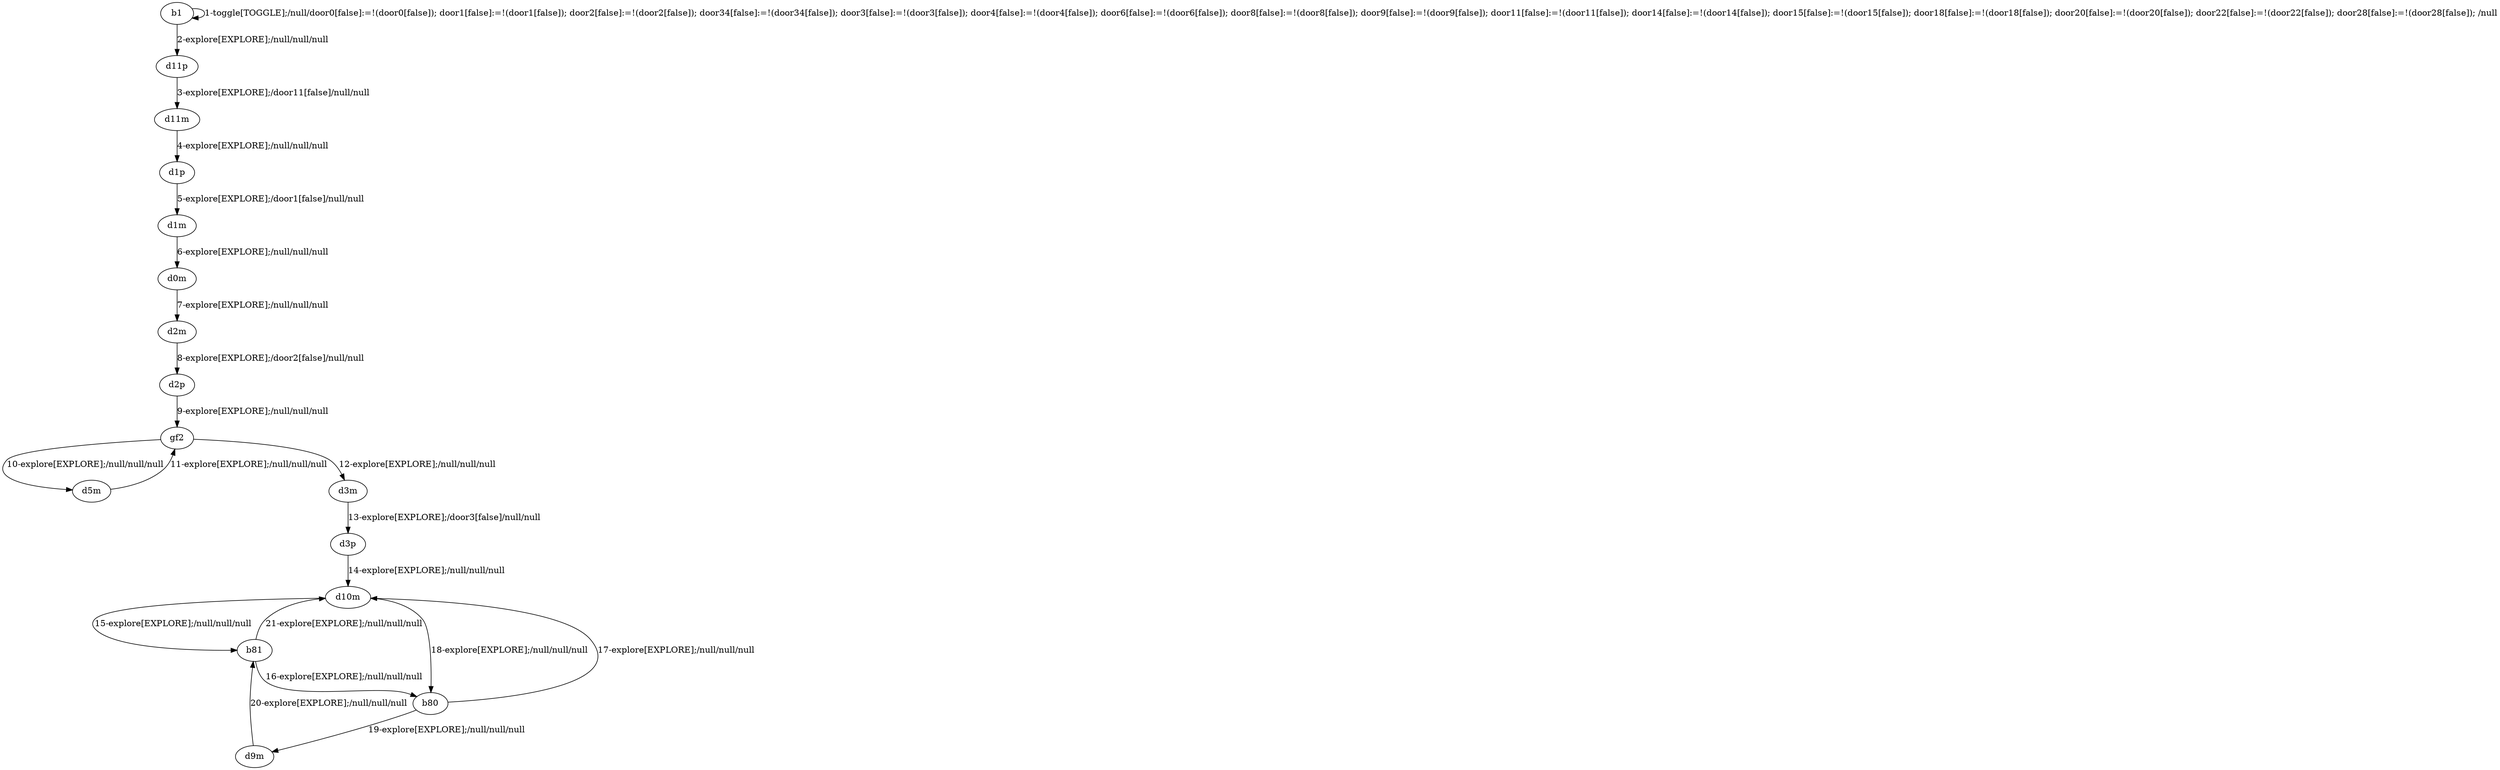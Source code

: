 # Total number of goals covered by this test: 4
# b81 --> b80
# d9m --> b81
# b81 --> d10m
# d10m --> b81

digraph g {
"b1" -> "b1" [label = "1-toggle[TOGGLE];/null/door0[false]:=!(door0[false]); door1[false]:=!(door1[false]); door2[false]:=!(door2[false]); door34[false]:=!(door34[false]); door3[false]:=!(door3[false]); door4[false]:=!(door4[false]); door6[false]:=!(door6[false]); door8[false]:=!(door8[false]); door9[false]:=!(door9[false]); door11[false]:=!(door11[false]); door14[false]:=!(door14[false]); door15[false]:=!(door15[false]); door18[false]:=!(door18[false]); door20[false]:=!(door20[false]); door22[false]:=!(door22[false]); door28[false]:=!(door28[false]); /null"];
"b1" -> "d11p" [label = "2-explore[EXPLORE];/null/null/null"];
"d11p" -> "d11m" [label = "3-explore[EXPLORE];/door11[false]/null/null"];
"d11m" -> "d1p" [label = "4-explore[EXPLORE];/null/null/null"];
"d1p" -> "d1m" [label = "5-explore[EXPLORE];/door1[false]/null/null"];
"d1m" -> "d0m" [label = "6-explore[EXPLORE];/null/null/null"];
"d0m" -> "d2m" [label = "7-explore[EXPLORE];/null/null/null"];
"d2m" -> "d2p" [label = "8-explore[EXPLORE];/door2[false]/null/null"];
"d2p" -> "gf2" [label = "9-explore[EXPLORE];/null/null/null"];
"gf2" -> "d5m" [label = "10-explore[EXPLORE];/null/null/null"];
"d5m" -> "gf2" [label = "11-explore[EXPLORE];/null/null/null"];
"gf2" -> "d3m" [label = "12-explore[EXPLORE];/null/null/null"];
"d3m" -> "d3p" [label = "13-explore[EXPLORE];/door3[false]/null/null"];
"d3p" -> "d10m" [label = "14-explore[EXPLORE];/null/null/null"];
"d10m" -> "b81" [label = "15-explore[EXPLORE];/null/null/null"];
"b81" -> "b80" [label = "16-explore[EXPLORE];/null/null/null"];
"b80" -> "d10m" [label = "17-explore[EXPLORE];/null/null/null"];
"d10m" -> "b80" [label = "18-explore[EXPLORE];/null/null/null"];
"b80" -> "d9m" [label = "19-explore[EXPLORE];/null/null/null"];
"d9m" -> "b81" [label = "20-explore[EXPLORE];/null/null/null"];
"b81" -> "d10m" [label = "21-explore[EXPLORE];/null/null/null"];
}